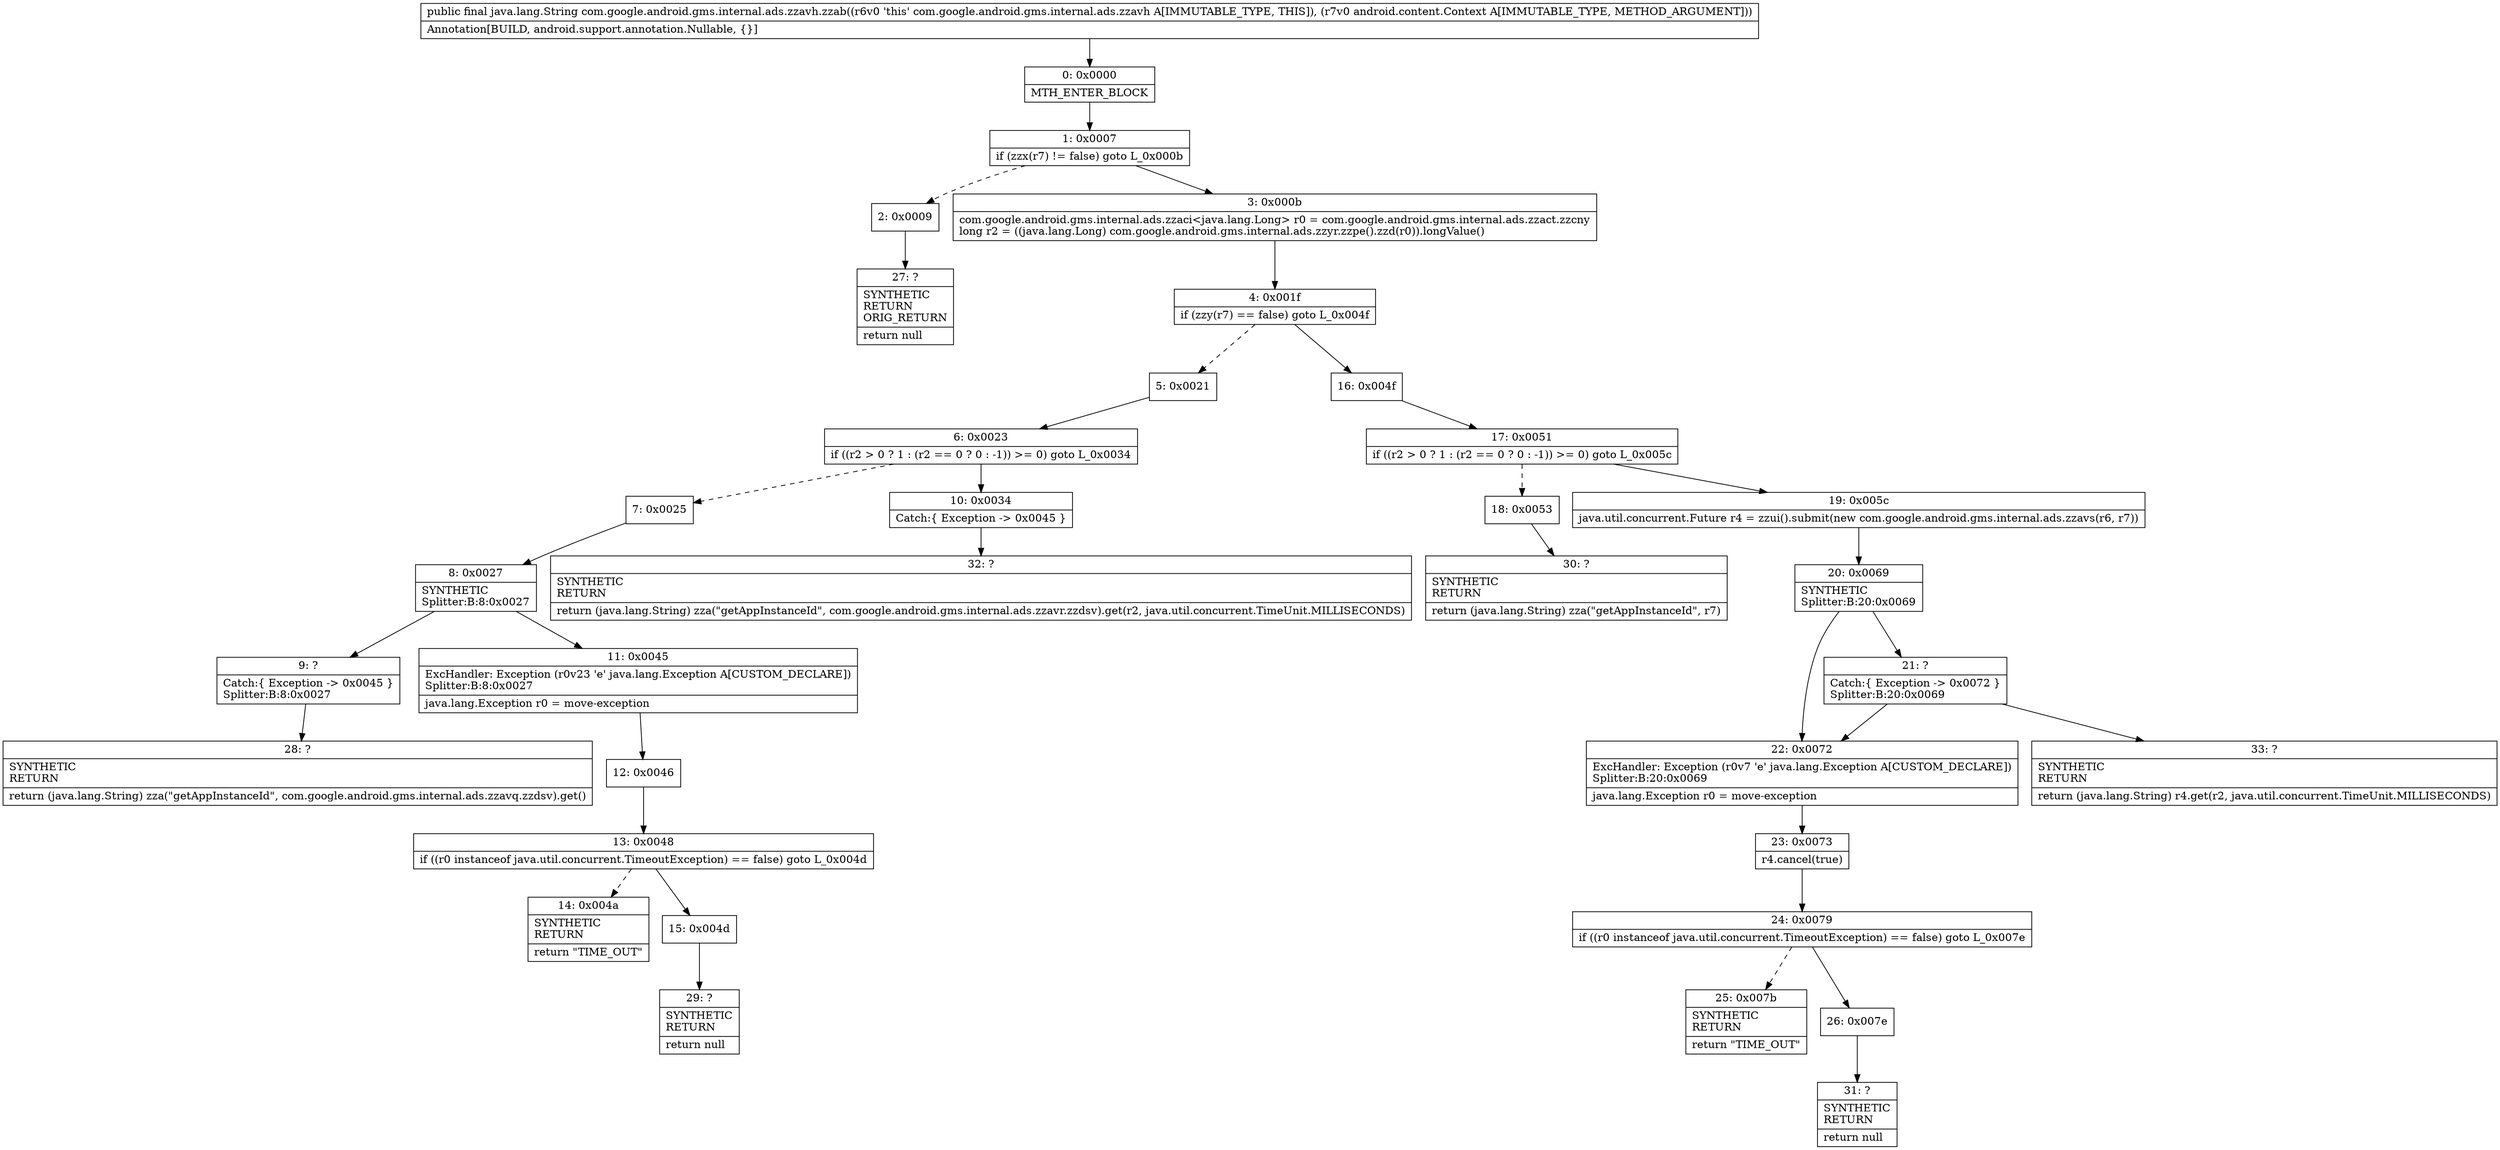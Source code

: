 digraph "CFG forcom.google.android.gms.internal.ads.zzavh.zzab(Landroid\/content\/Context;)Ljava\/lang\/String;" {
Node_0 [shape=record,label="{0\:\ 0x0000|MTH_ENTER_BLOCK\l}"];
Node_1 [shape=record,label="{1\:\ 0x0007|if (zzx(r7) != false) goto L_0x000b\l}"];
Node_2 [shape=record,label="{2\:\ 0x0009}"];
Node_3 [shape=record,label="{3\:\ 0x000b|com.google.android.gms.internal.ads.zzaci\<java.lang.Long\> r0 = com.google.android.gms.internal.ads.zzact.zzcny\llong r2 = ((java.lang.Long) com.google.android.gms.internal.ads.zzyr.zzpe().zzd(r0)).longValue()\l}"];
Node_4 [shape=record,label="{4\:\ 0x001f|if (zzy(r7) == false) goto L_0x004f\l}"];
Node_5 [shape=record,label="{5\:\ 0x0021}"];
Node_6 [shape=record,label="{6\:\ 0x0023|if ((r2 \> 0 ? 1 : (r2 == 0 ? 0 : \-1)) \>= 0) goto L_0x0034\l}"];
Node_7 [shape=record,label="{7\:\ 0x0025}"];
Node_8 [shape=record,label="{8\:\ 0x0027|SYNTHETIC\lSplitter:B:8:0x0027\l}"];
Node_9 [shape=record,label="{9\:\ ?|Catch:\{ Exception \-\> 0x0045 \}\lSplitter:B:8:0x0027\l}"];
Node_10 [shape=record,label="{10\:\ 0x0034|Catch:\{ Exception \-\> 0x0045 \}\l}"];
Node_11 [shape=record,label="{11\:\ 0x0045|ExcHandler: Exception (r0v23 'e' java.lang.Exception A[CUSTOM_DECLARE])\lSplitter:B:8:0x0027\l|java.lang.Exception r0 = move\-exception\l}"];
Node_12 [shape=record,label="{12\:\ 0x0046}"];
Node_13 [shape=record,label="{13\:\ 0x0048|if ((r0 instanceof java.util.concurrent.TimeoutException) == false) goto L_0x004d\l}"];
Node_14 [shape=record,label="{14\:\ 0x004a|SYNTHETIC\lRETURN\l|return \"TIME_OUT\"\l}"];
Node_15 [shape=record,label="{15\:\ 0x004d}"];
Node_16 [shape=record,label="{16\:\ 0x004f}"];
Node_17 [shape=record,label="{17\:\ 0x0051|if ((r2 \> 0 ? 1 : (r2 == 0 ? 0 : \-1)) \>= 0) goto L_0x005c\l}"];
Node_18 [shape=record,label="{18\:\ 0x0053}"];
Node_19 [shape=record,label="{19\:\ 0x005c|java.util.concurrent.Future r4 = zzui().submit(new com.google.android.gms.internal.ads.zzavs(r6, r7))\l}"];
Node_20 [shape=record,label="{20\:\ 0x0069|SYNTHETIC\lSplitter:B:20:0x0069\l}"];
Node_21 [shape=record,label="{21\:\ ?|Catch:\{ Exception \-\> 0x0072 \}\lSplitter:B:20:0x0069\l}"];
Node_22 [shape=record,label="{22\:\ 0x0072|ExcHandler: Exception (r0v7 'e' java.lang.Exception A[CUSTOM_DECLARE])\lSplitter:B:20:0x0069\l|java.lang.Exception r0 = move\-exception\l}"];
Node_23 [shape=record,label="{23\:\ 0x0073|r4.cancel(true)\l}"];
Node_24 [shape=record,label="{24\:\ 0x0079|if ((r0 instanceof java.util.concurrent.TimeoutException) == false) goto L_0x007e\l}"];
Node_25 [shape=record,label="{25\:\ 0x007b|SYNTHETIC\lRETURN\l|return \"TIME_OUT\"\l}"];
Node_26 [shape=record,label="{26\:\ 0x007e}"];
Node_27 [shape=record,label="{27\:\ ?|SYNTHETIC\lRETURN\lORIG_RETURN\l|return null\l}"];
Node_28 [shape=record,label="{28\:\ ?|SYNTHETIC\lRETURN\l|return (java.lang.String) zza(\"getAppInstanceId\", com.google.android.gms.internal.ads.zzavq.zzdsv).get()\l}"];
Node_29 [shape=record,label="{29\:\ ?|SYNTHETIC\lRETURN\l|return null\l}"];
Node_30 [shape=record,label="{30\:\ ?|SYNTHETIC\lRETURN\l|return (java.lang.String) zza(\"getAppInstanceId\", r7)\l}"];
Node_31 [shape=record,label="{31\:\ ?|SYNTHETIC\lRETURN\l|return null\l}"];
Node_32 [shape=record,label="{32\:\ ?|SYNTHETIC\lRETURN\l|return (java.lang.String) zza(\"getAppInstanceId\", com.google.android.gms.internal.ads.zzavr.zzdsv).get(r2, java.util.concurrent.TimeUnit.MILLISECONDS)\l}"];
Node_33 [shape=record,label="{33\:\ ?|SYNTHETIC\lRETURN\l|return (java.lang.String) r4.get(r2, java.util.concurrent.TimeUnit.MILLISECONDS)\l}"];
MethodNode[shape=record,label="{public final java.lang.String com.google.android.gms.internal.ads.zzavh.zzab((r6v0 'this' com.google.android.gms.internal.ads.zzavh A[IMMUTABLE_TYPE, THIS]), (r7v0 android.content.Context A[IMMUTABLE_TYPE, METHOD_ARGUMENT]))  | Annotation[BUILD, android.support.annotation.Nullable, \{\}]\l}"];
MethodNode -> Node_0;
Node_0 -> Node_1;
Node_1 -> Node_2[style=dashed];
Node_1 -> Node_3;
Node_2 -> Node_27;
Node_3 -> Node_4;
Node_4 -> Node_5[style=dashed];
Node_4 -> Node_16;
Node_5 -> Node_6;
Node_6 -> Node_7[style=dashed];
Node_6 -> Node_10;
Node_7 -> Node_8;
Node_8 -> Node_9;
Node_8 -> Node_11;
Node_9 -> Node_28;
Node_10 -> Node_32;
Node_11 -> Node_12;
Node_12 -> Node_13;
Node_13 -> Node_14[style=dashed];
Node_13 -> Node_15;
Node_15 -> Node_29;
Node_16 -> Node_17;
Node_17 -> Node_18[style=dashed];
Node_17 -> Node_19;
Node_18 -> Node_30;
Node_19 -> Node_20;
Node_20 -> Node_21;
Node_20 -> Node_22;
Node_21 -> Node_22;
Node_21 -> Node_33;
Node_22 -> Node_23;
Node_23 -> Node_24;
Node_24 -> Node_25[style=dashed];
Node_24 -> Node_26;
Node_26 -> Node_31;
}

